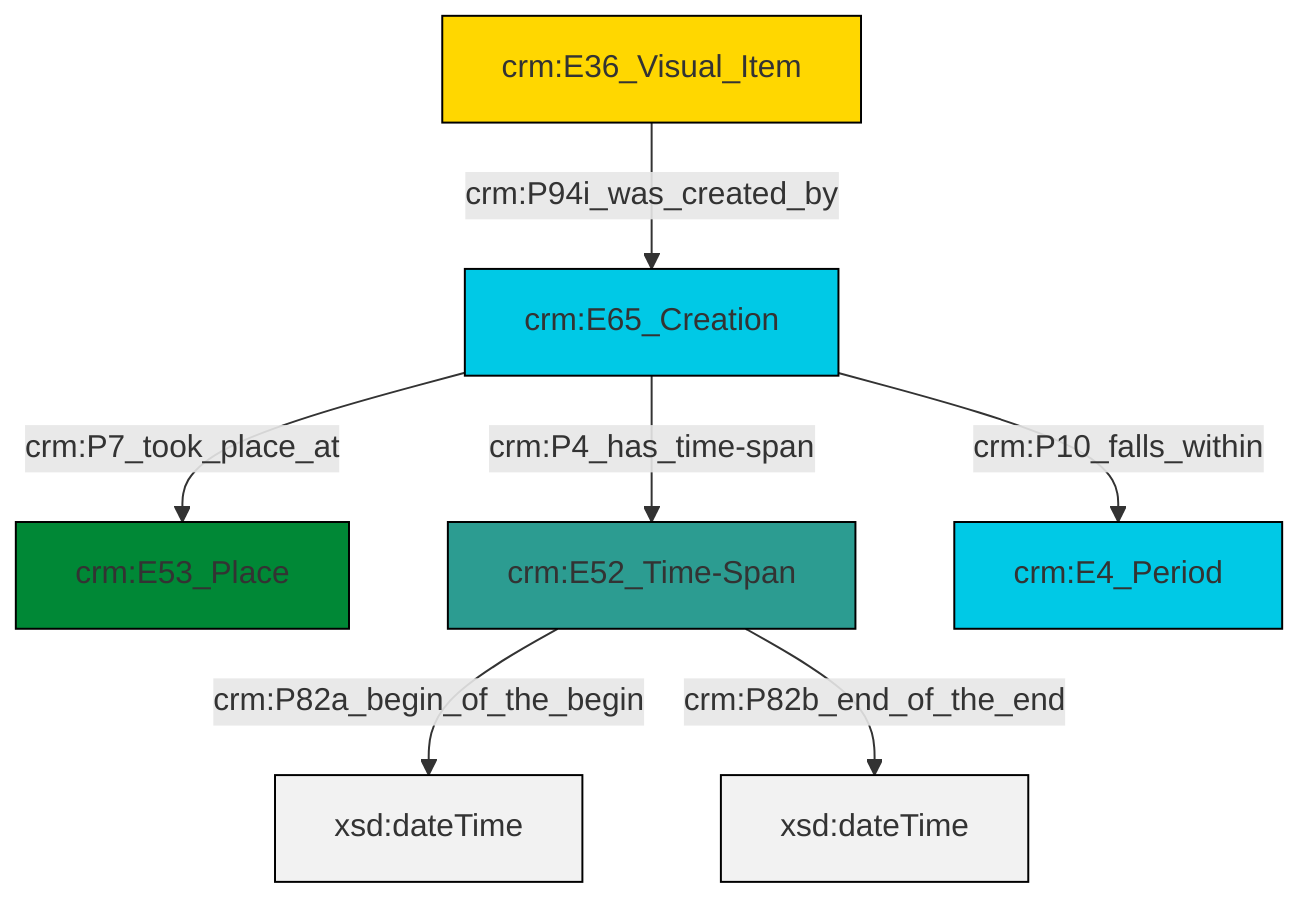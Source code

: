 graph TD
classDef Literal fill:#f2f2f2,stroke:#000000;
classDef CRM_Entity fill:#FFFFFF,stroke:#000000;
classDef Temporal_Entity fill:#00C9E6, stroke:#000000;
classDef Type fill:#E18312, stroke:#000000;
classDef Time-Span fill:#2C9C91, stroke:#000000;
classDef Appellation fill:#FFEB7F, stroke:#000000;
classDef Place fill:#008836, stroke:#000000;
classDef Persistent_Item fill:#B266B2, stroke:#000000;
classDef Conceptual_Object fill:#FFD700, stroke:#000000;
classDef Physical_Thing fill:#D2B48C, stroke:#000000;
classDef Actor fill:#f58aad, stroke:#000000;
classDef PC_Classes fill:#4ce600, stroke:#000000;
classDef Multi fill:#cccccc,stroke:#000000;

0["crm:E65_Creation"]:::Temporal_Entity -->|crm:P7_took_place_at| 1["crm:E53_Place"]:::Place
3["crm:E52_Time-Span"]:::Time-Span -->|crm:P82a_begin_of_the_begin| 6[xsd:dateTime]:::Literal
3["crm:E52_Time-Span"]:::Time-Span -->|crm:P82b_end_of_the_end| 7[xsd:dateTime]:::Literal
0["crm:E65_Creation"]:::Temporal_Entity -->|crm:P10_falls_within| 8["crm:E4_Period"]:::Temporal_Entity
0["crm:E65_Creation"]:::Temporal_Entity -->|crm:P4_has_time-span| 3["crm:E52_Time-Span"]:::Time-Span
10["crm:E36_Visual_Item"]:::Conceptual_Object -->|crm:P94i_was_created_by| 0["crm:E65_Creation"]:::Temporal_Entity